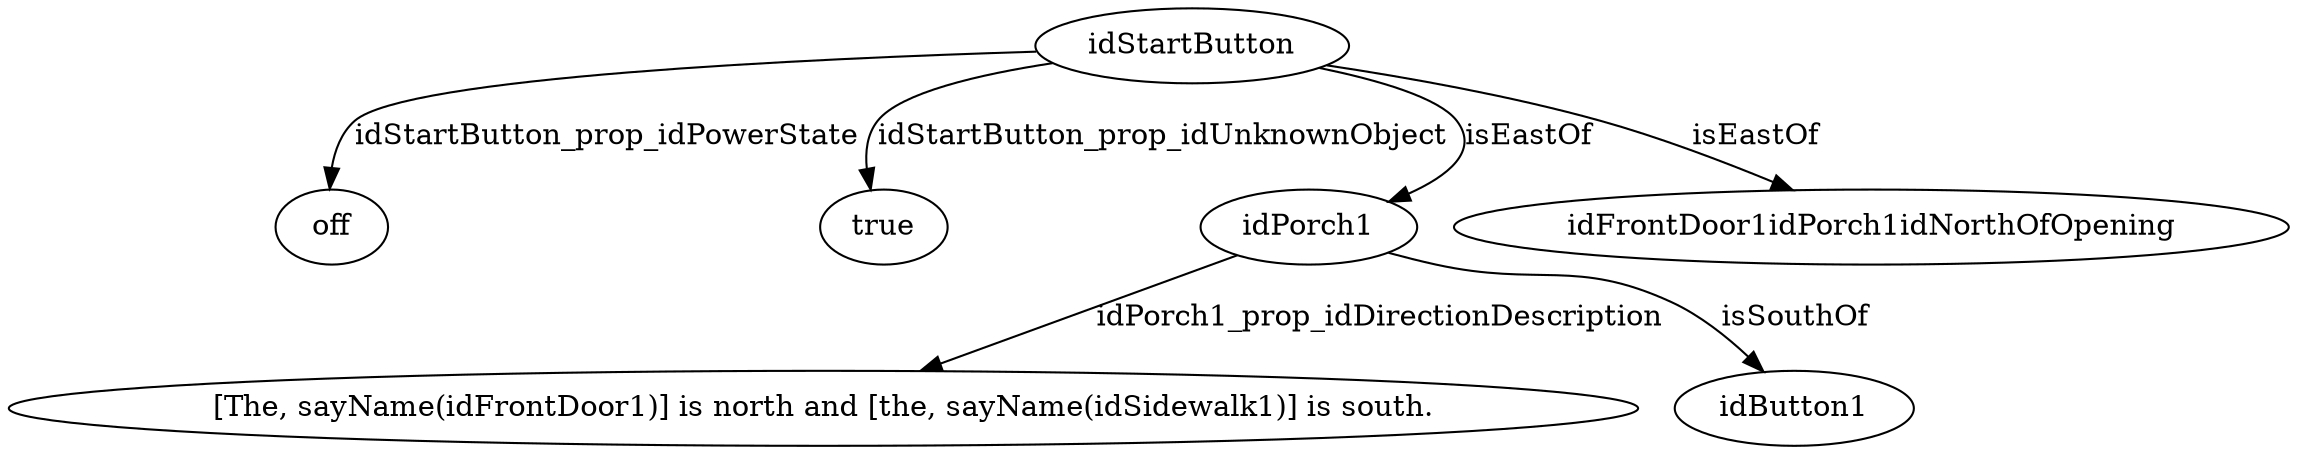 strict digraph  {
idStartButton [node_type=entity_node, root=root];
off;
true;
idPorch1;
"[The, sayName(idFrontDoor1)] is north and [the, sayName(idSidewalk1)] is south.";
idFrontDoor1idPorch1idNorthOfOpening;
idButton1;
idStartButton -> off  [edge_type=property, label=idStartButton_prop_idPowerState];
idStartButton -> true  [edge_type=property, label=idStartButton_prop_idUnknownObject];
idStartButton -> idPorch1  [edge_type=relationship, label=isEastOf];
idStartButton -> idFrontDoor1idPorch1idNorthOfOpening  [edge_type=relationship, label=isEastOf];
idPorch1 -> "[The, sayName(idFrontDoor1)] is north and [the, sayName(idSidewalk1)] is south."  [edge_type=property, label=idPorch1_prop_idDirectionDescription];
idPorch1 -> idButton1  [edge_type=relationship, label=isSouthOf];
}
